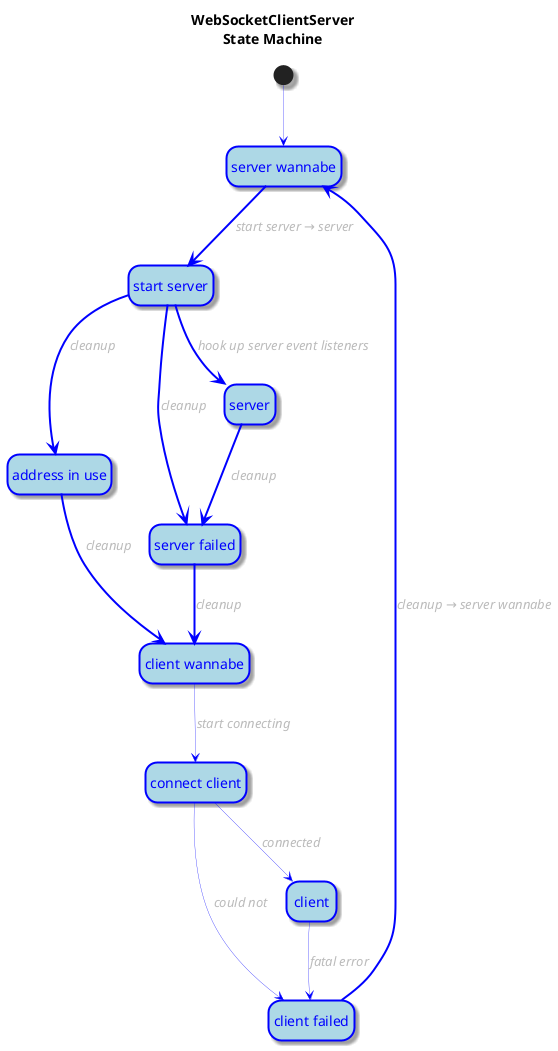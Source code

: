 @startuml
hide empty description

skinparam shadowing            true
skinparam ArrowFontColor       #bbb
skinparam ArrowFontStyle       italic
skinparam ArrowColor           blue
skinparam ArrowThickness       0.3
skinparam StateFontColor       blue
skinparam StateBackgroundColor lightblue
skinparam StateBorderColor     blue
skinparam StateBorderThickness 2

title "WebSocketClientServer\nState Machine"

state "server wannabe" as server_wannabe
state "start server"   as start_server
state "server"         as server
state "address in use" as address_in_use
state "server failed"  as server_failed
state "client wannabe" as client_wannabe
state "connect client" as connect_client
state "client"         as client
state "client failed"  as client_failed

[*]            -->              server_wannabe
server_wannabe -[thickness=2]-> start_server   : start server → server
start_server   -[thickness=2]-> address_in_use : cleanup
start_server   -[thickness=2]-> server_failed  : cleanup
start_server   -[thickness=2]-> server         : hook up server event listeners
server         -[thickness=2]-> server_failed  : cleanup
address_in_use -[thickness=2]-> client_wannabe : cleanup
server_failed  -[thickness=2]-> client_wannabe : cleanup
client_wannabe -->              connect_client : start connecting
connect_client -->              client         : connected
connect_client -->              client_failed  : could not
client         -->              client_failed  : fatal error
client_failed  -[thickness=2]-> server_wannabe : cleanup → server wannabe
@enduml
